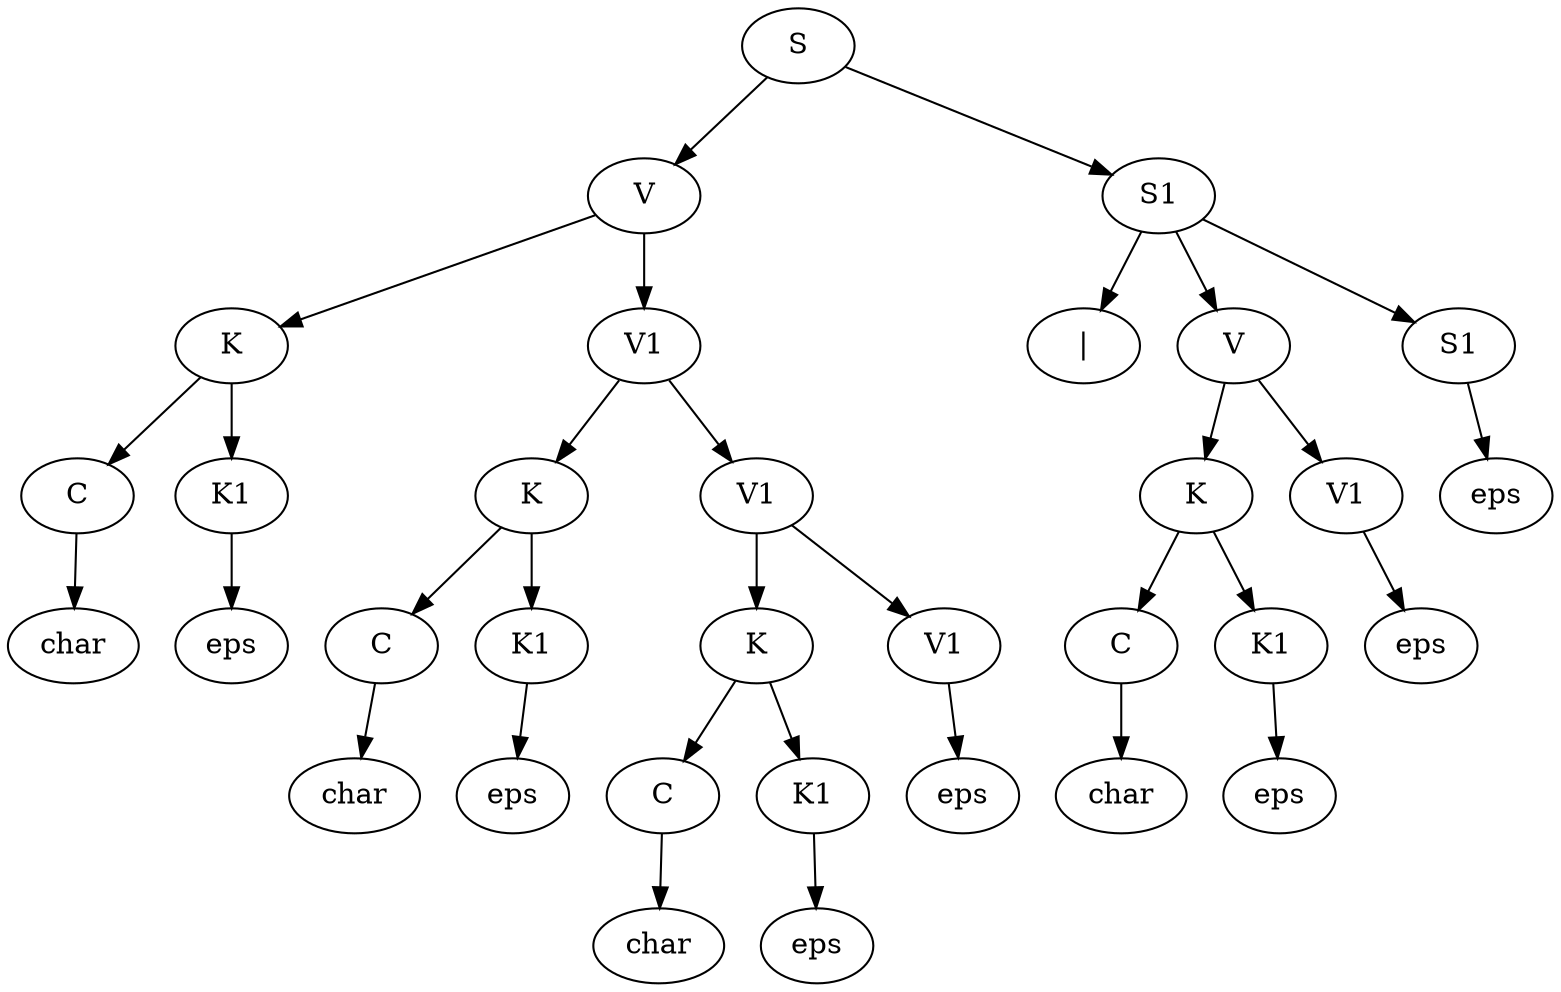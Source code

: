 digraph G {
0 [label = "S"]
1 [label = "V"]
0 -> 1
2 [label = "K"]
1 -> 2
3 [label = "C"]
2 -> 3
4 [label = "char"]
3 -> 4
5 [label = "K1"]
2 -> 5
6 [label = "eps"]
5 -> 6
7 [label = "V1"]
1 -> 7
8 [label = "K"]
7 -> 8
9 [label = "C"]
8 -> 9
10 [label = "char"]
9 -> 10
11 [label = "K1"]
8 -> 11
12 [label = "eps"]
11 -> 12
13 [label = "V1"]
7 -> 13
14 [label = "K"]
13 -> 14
15 [label = "C"]
14 -> 15
16 [label = "char"]
15 -> 16
17 [label = "K1"]
14 -> 17
18 [label = "eps"]
17 -> 18
19 [label = "V1"]
13 -> 19
20 [label = "eps"]
19 -> 20
21 [label = "S1"]
0 -> 21
22 [label = "|"]
21 -> 22
23 [label = "V"]
21 -> 23
24 [label = "K"]
23 -> 24
25 [label = "C"]
24 -> 25
26 [label = "char"]
25 -> 26
27 [label = "K1"]
24 -> 27
28 [label = "eps"]
27 -> 28
29 [label = "V1"]
23 -> 29
30 [label = "eps"]
29 -> 30
31 [label = "S1"]
21 -> 31
32 [label = "eps"]
31 -> 32
}